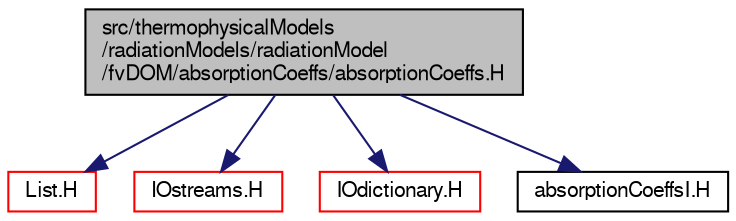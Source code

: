digraph "src/thermophysicalModels/radiationModels/radiationModel/fvDOM/absorptionCoeffs/absorptionCoeffs.H"
{
  bgcolor="transparent";
  edge [fontname="FreeSans",fontsize="10",labelfontname="FreeSans",labelfontsize="10"];
  node [fontname="FreeSans",fontsize="10",shape=record];
  Node0 [label="src/thermophysicalModels\l/radiationModels/radiationModel\l/fvDOM/absorptionCoeffs/absorptionCoeffs.H",height=0.2,width=0.4,color="black", fillcolor="grey75", style="filled", fontcolor="black"];
  Node0 -> Node1 [color="midnightblue",fontsize="10",style="solid",fontname="FreeSans"];
  Node1 [label="List.H",height=0.2,width=0.4,color="red",URL="$a08666.html"];
  Node0 -> Node48 [color="midnightblue",fontsize="10",style="solid",fontname="FreeSans"];
  Node48 [label="IOstreams.H",height=0.2,width=0.4,color="red",URL="$a09104.html",tooltip="Useful combination of include files which define Sin, Sout and Serr and the use of IO streams general..."];
  Node0 -> Node66 [color="midnightblue",fontsize="10",style="solid",fontname="FreeSans"];
  Node66 [label="IOdictionary.H",height=0.2,width=0.4,color="red",URL="$a09023.html"];
  Node0 -> Node91 [color="midnightblue",fontsize="10",style="solid",fontname="FreeSans"];
  Node91 [label="absorptionCoeffsI.H",height=0.2,width=0.4,color="black",URL="$a15962.html"];
}
